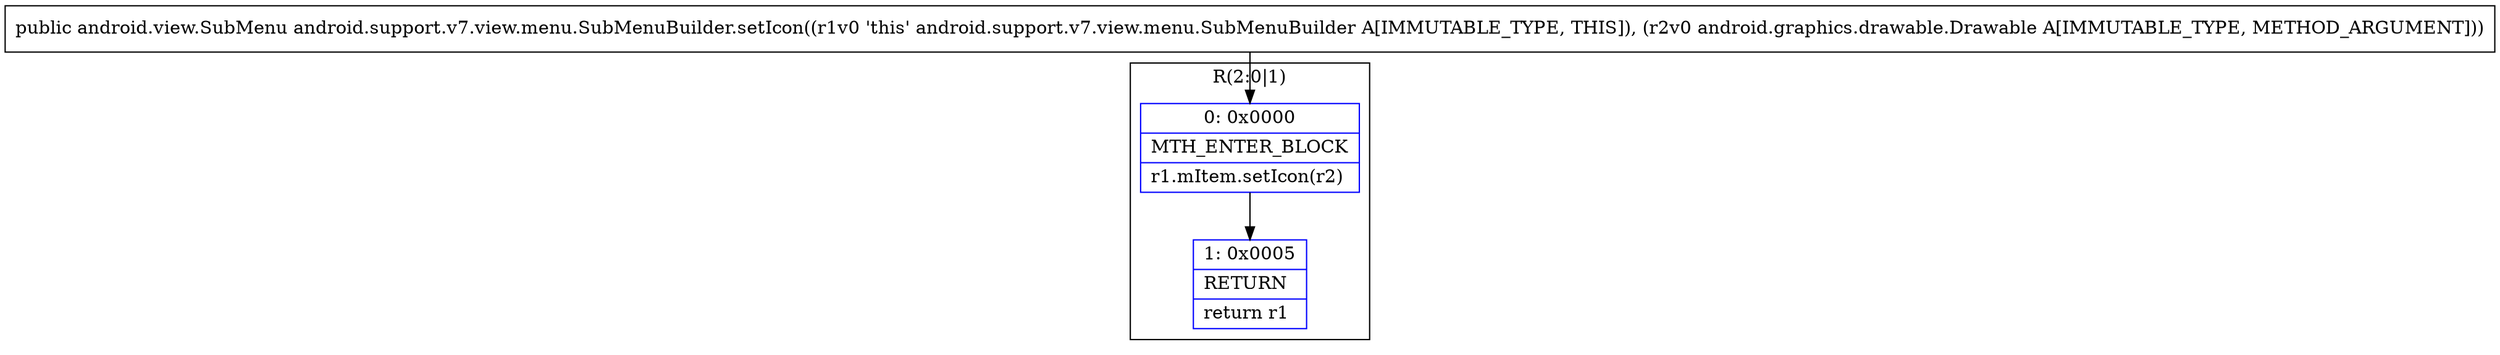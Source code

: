 digraph "CFG forandroid.support.v7.view.menu.SubMenuBuilder.setIcon(Landroid\/graphics\/drawable\/Drawable;)Landroid\/view\/SubMenu;" {
subgraph cluster_Region_1083065155 {
label = "R(2:0|1)";
node [shape=record,color=blue];
Node_0 [shape=record,label="{0\:\ 0x0000|MTH_ENTER_BLOCK\l|r1.mItem.setIcon(r2)\l}"];
Node_1 [shape=record,label="{1\:\ 0x0005|RETURN\l|return r1\l}"];
}
MethodNode[shape=record,label="{public android.view.SubMenu android.support.v7.view.menu.SubMenuBuilder.setIcon((r1v0 'this' android.support.v7.view.menu.SubMenuBuilder A[IMMUTABLE_TYPE, THIS]), (r2v0 android.graphics.drawable.Drawable A[IMMUTABLE_TYPE, METHOD_ARGUMENT])) }"];
MethodNode -> Node_0;
Node_0 -> Node_1;
}

